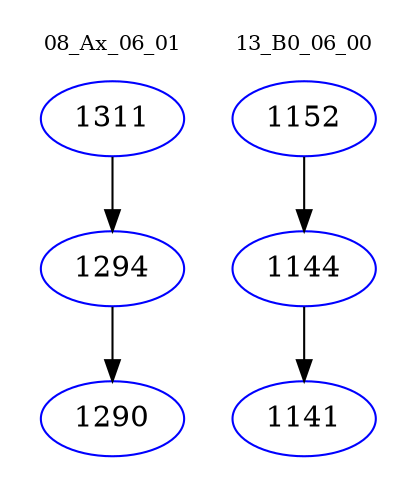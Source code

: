 digraph{
subgraph cluster_0 {
color = white
label = "08_Ax_06_01";
fontsize=10;
T0_1311 [label="1311", color="blue"]
T0_1311 -> T0_1294 [color="black"]
T0_1294 [label="1294", color="blue"]
T0_1294 -> T0_1290 [color="black"]
T0_1290 [label="1290", color="blue"]
}
subgraph cluster_1 {
color = white
label = "13_B0_06_00";
fontsize=10;
T1_1152 [label="1152", color="blue"]
T1_1152 -> T1_1144 [color="black"]
T1_1144 [label="1144", color="blue"]
T1_1144 -> T1_1141 [color="black"]
T1_1141 [label="1141", color="blue"]
}
}
